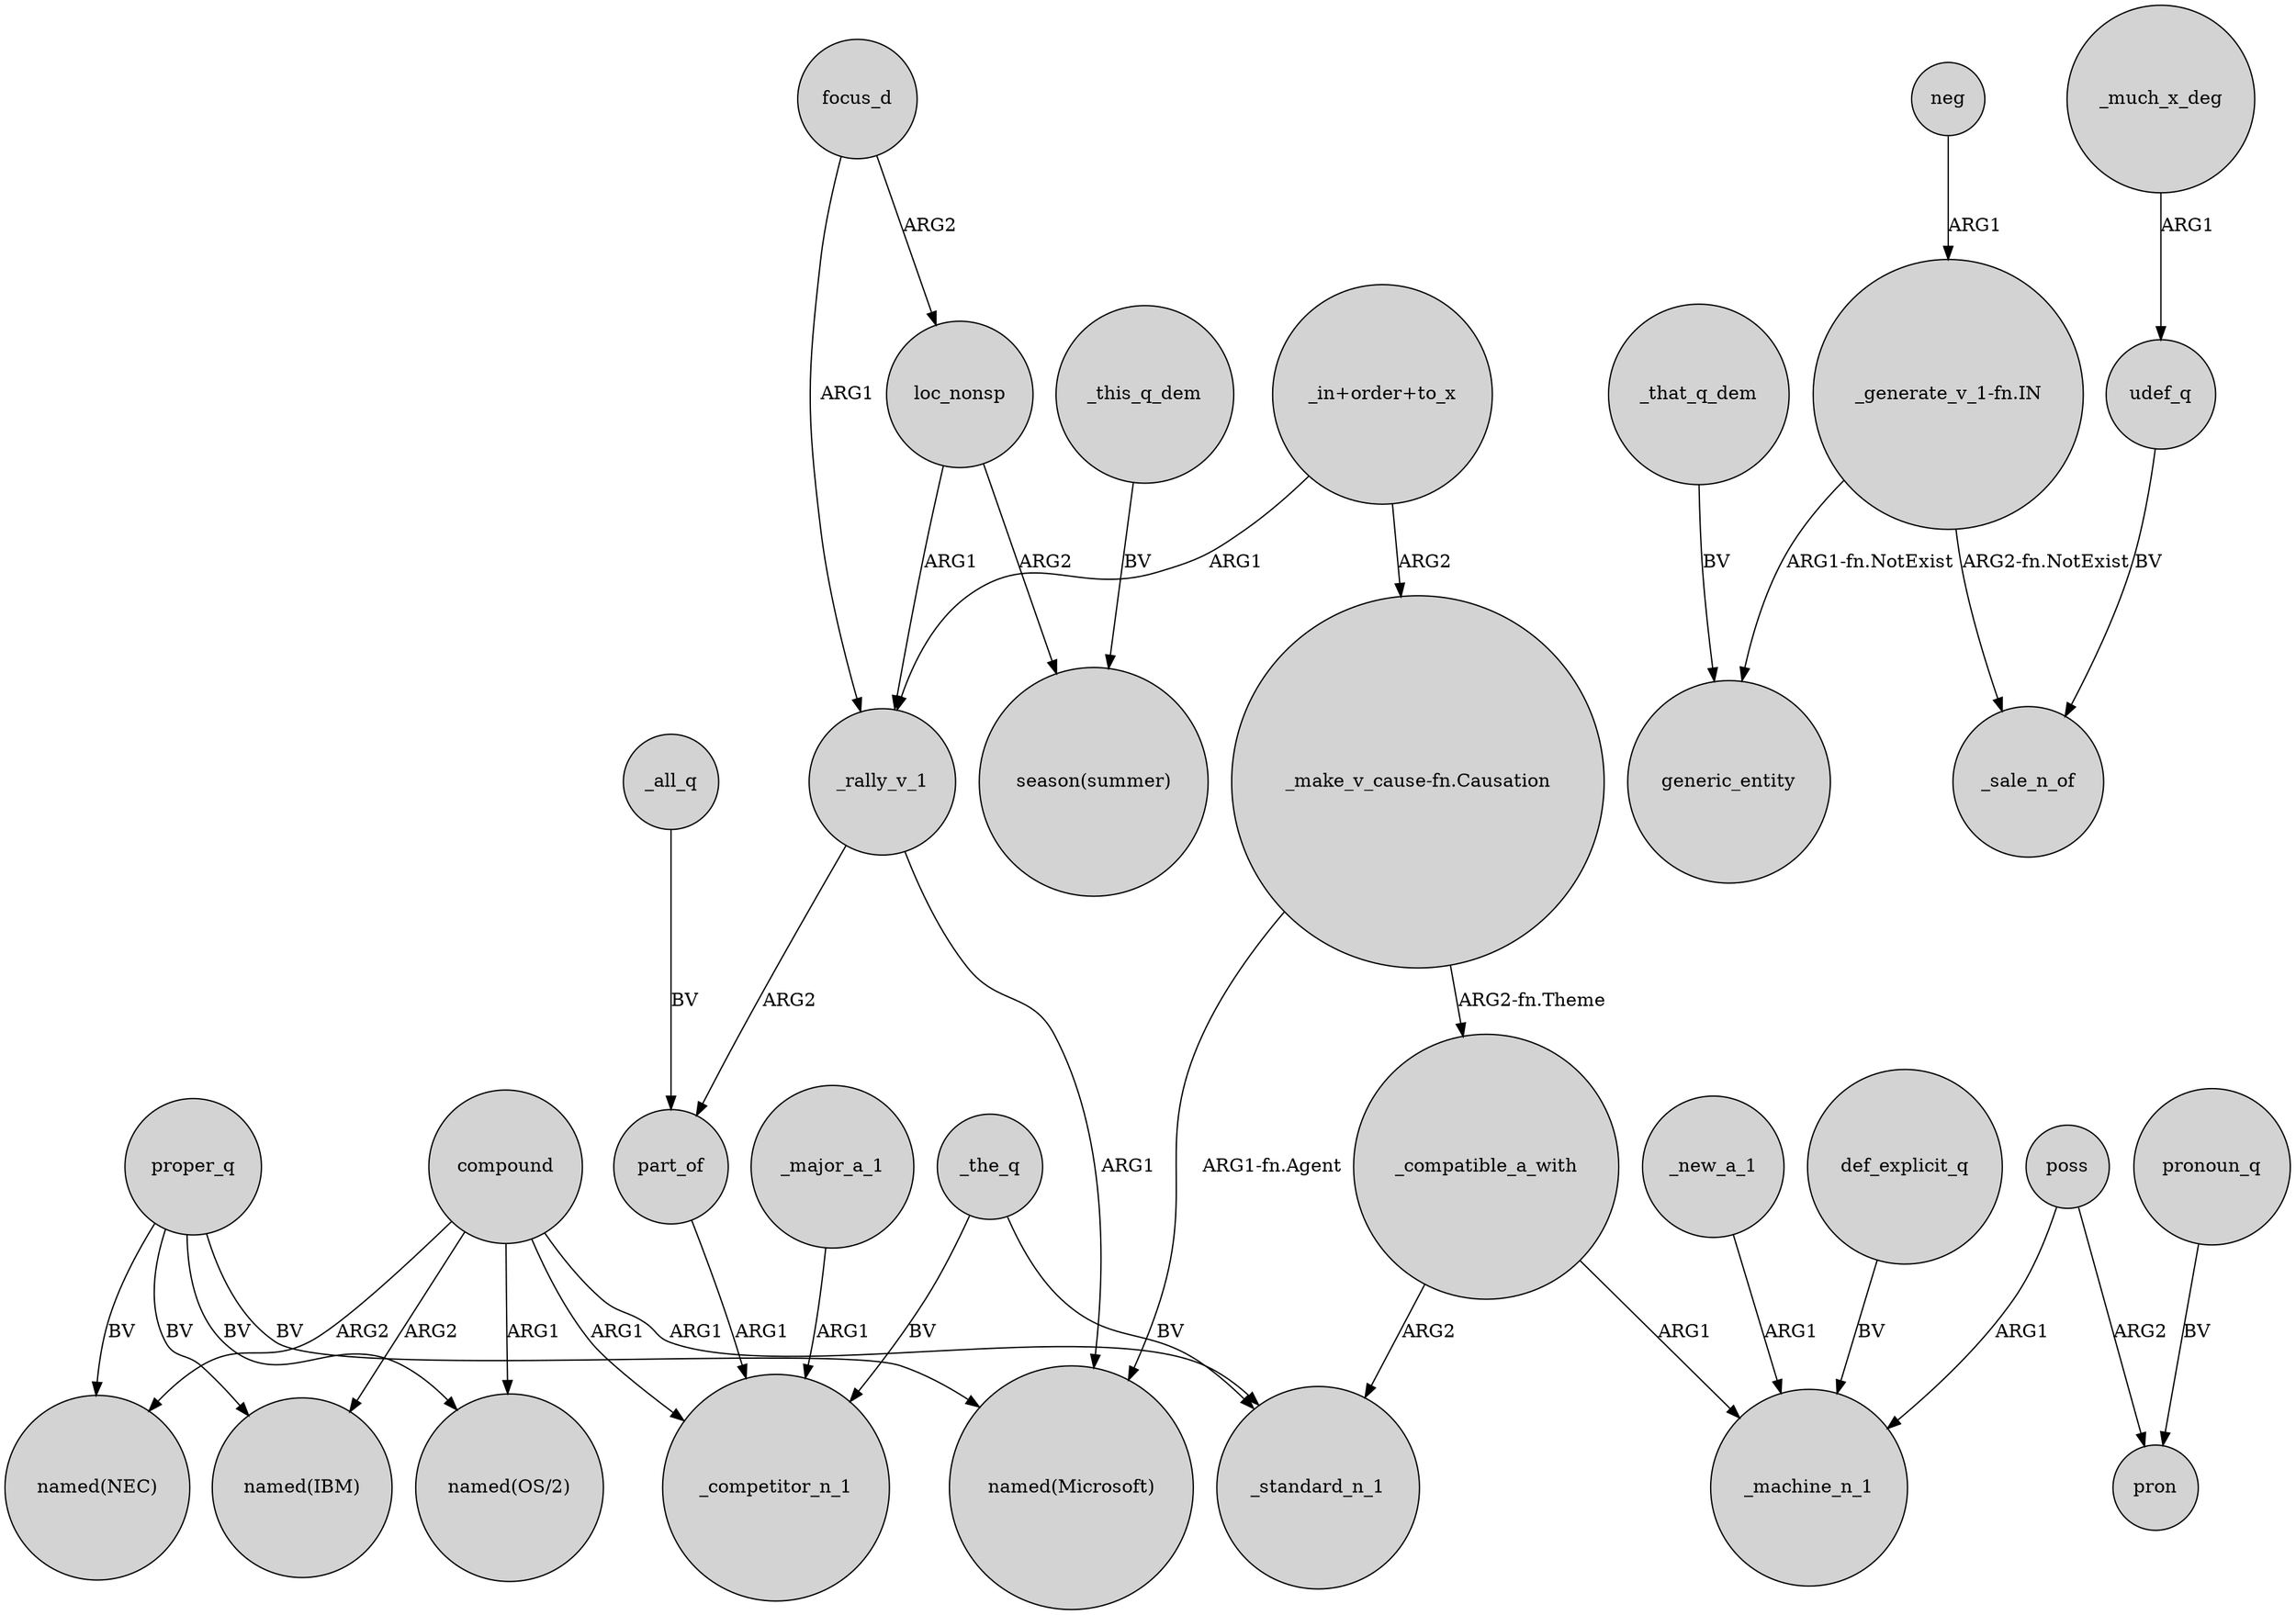 digraph {
	node [shape=circle style=filled]
	proper_q -> "named(NEC)" [label=BV]
	focus_d -> loc_nonsp [label=ARG2]
	"_in+order+to_x" -> "_make_v_cause-fn.Causation" [label=ARG2]
	_this_q_dem -> "season(summer)" [label=BV]
	_all_q -> part_of [label=BV]
	"_make_v_cause-fn.Causation" -> _compatible_a_with [label="ARG2-fn.Theme"]
	def_explicit_q -> _machine_n_1 [label=BV]
	poss -> pron [label=ARG2]
	_that_q_dem -> generic_entity [label=BV]
	proper_q -> "named(OS/2)" [label=BV]
	compound -> _competitor_n_1 [label=ARG1]
	_major_a_1 -> _competitor_n_1 [label=ARG1]
	_the_q -> _standard_n_1 [label=BV]
	compound -> "named(NEC)" [label=ARG2]
	part_of -> _competitor_n_1 [label=ARG1]
	proper_q -> "named(IBM)" [label=BV]
	_rally_v_1 -> "named(Microsoft)" [label=ARG1]
	"_make_v_cause-fn.Causation" -> "named(Microsoft)" [label="ARG1-fn.Agent"]
	pronoun_q -> pron [label=BV]
	compound -> "named(IBM)" [label=ARG2]
	_new_a_1 -> _machine_n_1 [label=ARG1]
	poss -> _machine_n_1 [label=ARG1]
	_compatible_a_with -> _standard_n_1 [label=ARG2]
	"_generate_v_1-fn.IN" -> _sale_n_of [label="ARG2-fn.NotExist"]
	focus_d -> _rally_v_1 [label=ARG1]
	udef_q -> _sale_n_of [label=BV]
	_rally_v_1 -> part_of [label=ARG2]
	loc_nonsp -> _rally_v_1 [label=ARG1]
	loc_nonsp -> "season(summer)" [label=ARG2]
	"_in+order+to_x" -> _rally_v_1 [label=ARG1]
	proper_q -> "named(Microsoft)" [label=BV]
	_the_q -> _competitor_n_1 [label=BV]
	"_generate_v_1-fn.IN" -> generic_entity [label="ARG1-fn.NotExist"]
	neg -> "_generate_v_1-fn.IN" [label=ARG1]
	_compatible_a_with -> _machine_n_1 [label=ARG1]
	compound -> _standard_n_1 [label=ARG1]
	compound -> "named(OS/2)" [label=ARG1]
	_much_x_deg -> udef_q [label=ARG1]
}
